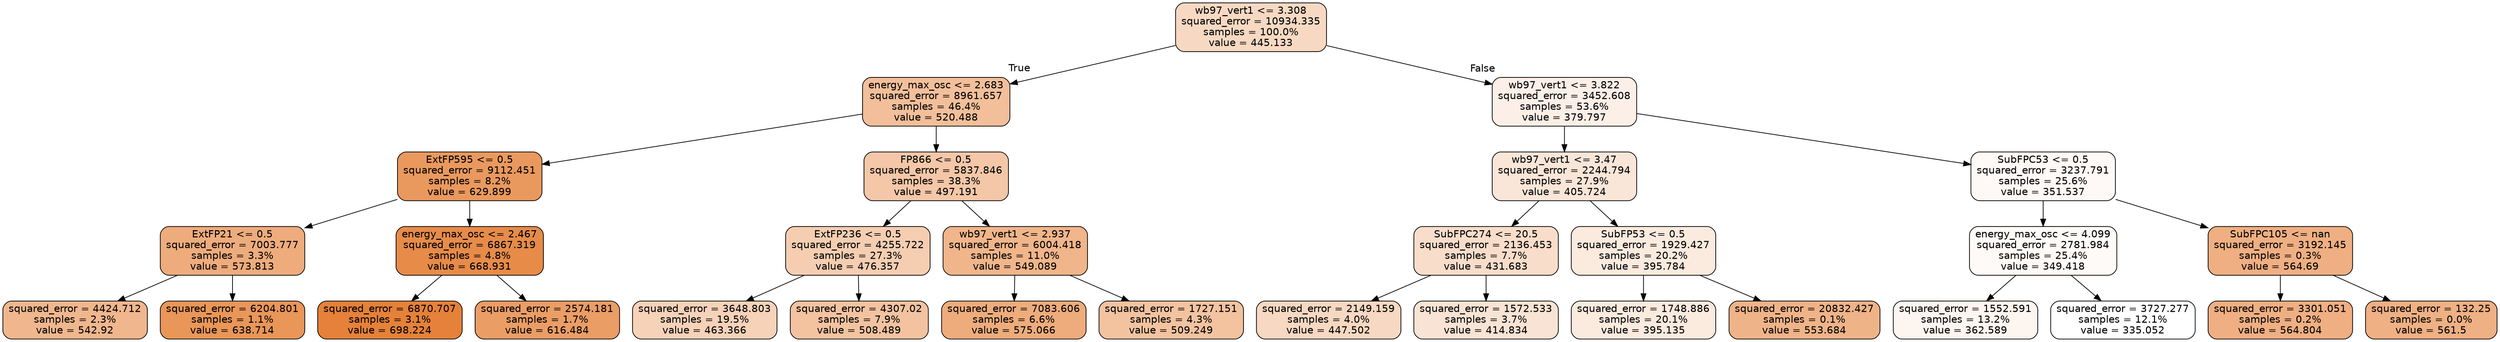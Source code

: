 digraph Tree {
node [shape=box, style="filled, rounded", color="black", fontname="helvetica"] ;
edge [fontname="helvetica"] ;
0 [label="wb97_vert1 <= 3.308\nsquared_error = 10934.335\nsamples = 100.0%\nvalue = 445.133", fillcolor="#f7d9c3"] ;
1 [label="energy_max_osc <= 2.683\nsquared_error = 8961.657\nsamples = 46.4%\nvalue = 520.488", fillcolor="#f2bf9a"] ;
0 -> 1 [labeldistance=2.5, labelangle=45, headlabel="True"] ;
2 [label="ExtFP595 <= 0.5\nsquared_error = 9112.451\nsamples = 8.2%\nvalue = 629.899", fillcolor="#ea995e"] ;
1 -> 2 ;
3 [label="ExtFP21 <= 0.5\nsquared_error = 7003.777\nsamples = 3.3%\nvalue = 573.813", fillcolor="#eeac7d"] ;
2 -> 3 ;
4 [label="squared_error = 4424.712\nsamples = 2.3%\nvalue = 542.92", fillcolor="#f0b78e"] ;
3 -> 4 ;
5 [label="squared_error = 6204.801\nsamples = 1.1%\nvalue = 638.714", fillcolor="#e99659"] ;
3 -> 5 ;
6 [label="energy_max_osc <= 2.467\nsquared_error = 6867.319\nsamples = 4.8%\nvalue = 668.931", fillcolor="#e78b49"] ;
2 -> 6 ;
7 [label="squared_error = 6870.707\nsamples = 3.1%\nvalue = 698.224", fillcolor="#e58139"] ;
6 -> 7 ;
8 [label="squared_error = 2574.181\nsamples = 1.7%\nvalue = 616.484", fillcolor="#eb9d66"] ;
6 -> 8 ;
9 [label="FP866 <= 0.5\nsquared_error = 5837.846\nsamples = 38.3%\nvalue = 497.191", fillcolor="#f3c7a7"] ;
1 -> 9 ;
10 [label="ExtFP236 <= 0.5\nsquared_error = 4255.722\nsamples = 27.3%\nvalue = 476.357", fillcolor="#f5ceb2"] ;
9 -> 10 ;
11 [label="squared_error = 3648.803\nsamples = 19.5%\nvalue = 463.366", fillcolor="#f6d2b9"] ;
10 -> 11 ;
12 [label="squared_error = 4307.02\nsamples = 7.9%\nvalue = 508.489", fillcolor="#f3c3a0"] ;
10 -> 12 ;
13 [label="wb97_vert1 <= 2.937\nsquared_error = 6004.418\nsamples = 11.0%\nvalue = 549.089", fillcolor="#f0b58a"] ;
9 -> 13 ;
14 [label="squared_error = 7083.606\nsamples = 6.6%\nvalue = 575.066", fillcolor="#eeac7c"] ;
13 -> 14 ;
15 [label="squared_error = 1727.151\nsamples = 4.3%\nvalue = 509.249", fillcolor="#f3c3a0"] ;
13 -> 15 ;
16 [label="wb97_vert1 <= 3.822\nsquared_error = 3452.608\nsamples = 53.6%\nvalue = 379.797", fillcolor="#fcefe7"] ;
0 -> 16 [labeldistance=2.5, labelangle=-45, headlabel="False"] ;
17 [label="wb97_vert1 <= 3.47\nsquared_error = 2244.794\nsamples = 27.9%\nvalue = 405.724", fillcolor="#fae6d8"] ;
16 -> 17 ;
18 [label="SubFPC274 <= 20.5\nsquared_error = 2136.453\nsamples = 7.7%\nvalue = 431.683", fillcolor="#f8ddca"] ;
17 -> 18 ;
19 [label="squared_error = 2149.159\nsamples = 4.0%\nvalue = 447.502", fillcolor="#f7d8c2"] ;
18 -> 19 ;
20 [label="squared_error = 1572.533\nsamples = 3.7%\nvalue = 414.834", fillcolor="#f9e3d4"] ;
18 -> 20 ;
21 [label="SubFP53 <= 0.5\nsquared_error = 1929.427\nsamples = 20.2%\nvalue = 395.784", fillcolor="#fbeade"] ;
17 -> 21 ;
22 [label="squared_error = 1748.886\nsamples = 20.1%\nvalue = 395.135", fillcolor="#fbeade"] ;
21 -> 22 ;
23 [label="squared_error = 20832.427\nsamples = 0.1%\nvalue = 553.684", fillcolor="#efb388"] ;
21 -> 23 ;
24 [label="SubFPC53 <= 0.5\nsquared_error = 3237.791\nsamples = 25.6%\nvalue = 351.537", fillcolor="#fef9f6"] ;
16 -> 24 ;
25 [label="energy_max_osc <= 4.099\nsquared_error = 2781.984\nsamples = 25.4%\nvalue = 349.418", fillcolor="#fefaf7"] ;
24 -> 25 ;
26 [label="squared_error = 1552.591\nsamples = 13.2%\nvalue = 362.589", fillcolor="#fdf5f0"] ;
25 -> 26 ;
27 [label="squared_error = 3727.277\nsamples = 12.1%\nvalue = 335.052", fillcolor="#ffffff"] ;
25 -> 27 ;
28 [label="SubFPC105 <= nan\nsquared_error = 3192.145\nsamples = 0.3%\nvalue = 564.69", fillcolor="#efaf82"] ;
24 -> 28 ;
29 [label="squared_error = 3301.051\nsamples = 0.2%\nvalue = 564.804", fillcolor="#efaf82"] ;
28 -> 29 ;
30 [label="squared_error = 132.25\nsamples = 0.0%\nvalue = 561.5", fillcolor="#efb084"] ;
28 -> 30 ;
}